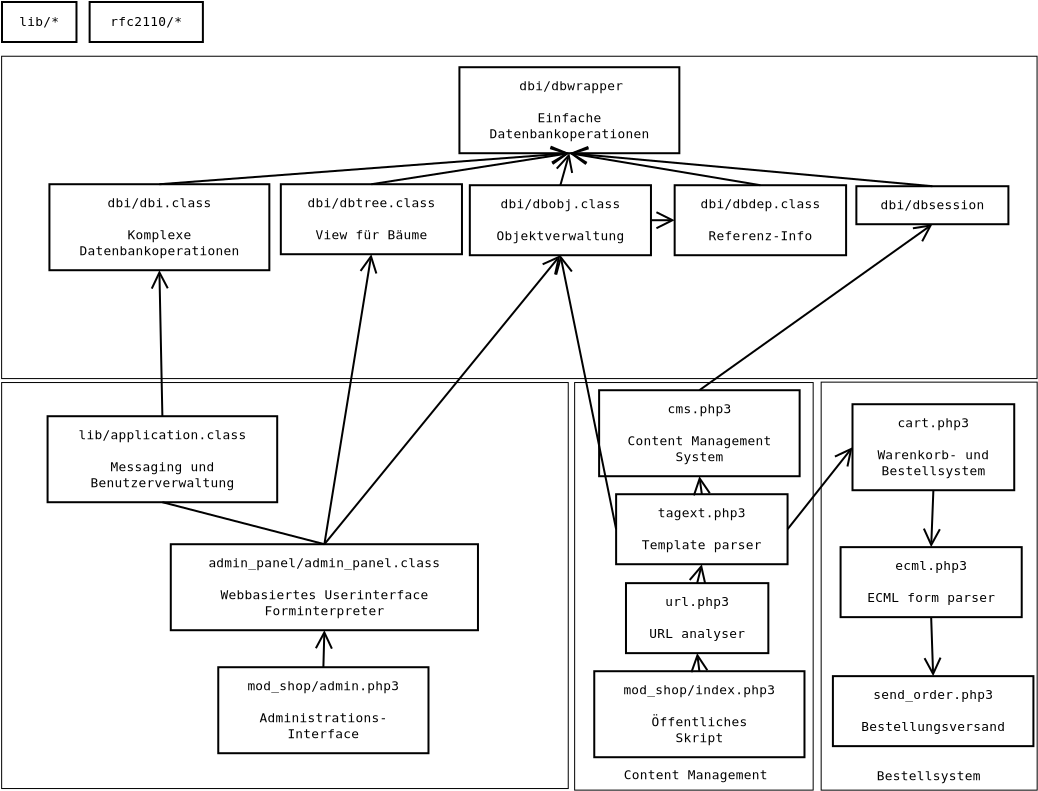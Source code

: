 <?xml version="1.0"?>
<diagram xmlns:dia="http://www.lysator.liu.se/~alla/dia/">
  <diagramdata>
    <attribute name="background">
      <color val="#ffffff"/>
    </attribute>
    <attribute name="paper">
      <composite type="paper">
        <attribute name="name">
          <string>#A4#</string>
        </attribute>
        <attribute name="tmargin">
          <real val="2.82"/>
        </attribute>
        <attribute name="bmargin">
          <real val="2.82"/>
        </attribute>
        <attribute name="lmargin">
          <real val="2.82"/>
        </attribute>
        <attribute name="rmargin">
          <real val="2.82"/>
        </attribute>
        <attribute name="is_portrait">
          <boolean val="true"/>
        </attribute>
        <attribute name="scaling">
          <real val="1"/>
        </attribute>
        <attribute name="fitto">
          <boolean val="false"/>
        </attribute>
      </composite>
    </attribute>
    <attribute name="grid">
      <composite type="grid">
        <attribute name="width_x">
          <real val="1"/>
        </attribute>
        <attribute name="width_y">
          <real val="1"/>
        </attribute>
        <attribute name="visible_x">
          <int val="1"/>
        </attribute>
        <attribute name="visible_y">
          <int val="1"/>
        </attribute>
      </composite>
    </attribute>
    <attribute name="guides">
      <composite type="guides">
        <attribute name="hguides"/>
        <attribute name="vguides"/>
      </composite>
    </attribute>
  </diagramdata>
  <layer name="Background" visible="true">
    <object type="Standard - Box" version="0" id="O0">
      <attribute name="obj_pos">
        <point val="41.939,20.246"/>
      </attribute>
      <attribute name="obj_bb">
        <rectangle val="41.914,20.221;52.764,40.671"/>
      </attribute>
      <attribute name="elem_corner">
        <point val="41.939,20.246"/>
      </attribute>
      <attribute name="elem_width">
        <real val="10.8"/>
      </attribute>
      <attribute name="elem_height">
        <real val="20.4"/>
      </attribute>
      <attribute name="border_width">
        <real val="0.05"/>
      </attribute>
      <attribute name="show_background">
        <boolean val="true"/>
      </attribute>
    </object>
    <object type="Standard - Box" version="0" id="O1">
      <attribute name="obj_pos">
        <point val="29.613,20.266"/>
      </attribute>
      <attribute name="obj_bb">
        <rectangle val="29.588,20.241;41.564,40.671"/>
      </attribute>
      <attribute name="elem_corner">
        <point val="29.613,20.266"/>
      </attribute>
      <attribute name="elem_width">
        <real val="11.926"/>
      </attribute>
      <attribute name="elem_height">
        <real val="20.379"/>
      </attribute>
      <attribute name="border_width">
        <real val="0.05"/>
      </attribute>
      <attribute name="show_background">
        <boolean val="true"/>
      </attribute>
    </object>
    <object type="Standard - Box" version="0" id="O2">
      <attribute name="obj_pos">
        <point val="0.963,20.266"/>
      </attribute>
      <attribute name="obj_bb">
        <rectangle val="0.938,20.241;29.318,40.591"/>
      </attribute>
      <attribute name="elem_corner">
        <point val="0.963,20.266"/>
      </attribute>
      <attribute name="elem_width">
        <real val="28.33"/>
      </attribute>
      <attribute name="elem_height">
        <real val="20.3"/>
      </attribute>
      <attribute name="border_width">
        <real val="0.05"/>
      </attribute>
      <attribute name="show_background">
        <boolean val="true"/>
      </attribute>
    </object>
    <object type="Standard - Box" version="0" id="O3">
      <attribute name="obj_pos">
        <point val="0.962,3.951"/>
      </attribute>
      <attribute name="obj_bb">
        <rectangle val="0.937,3.926;52.759,20.093"/>
      </attribute>
      <attribute name="elem_corner">
        <point val="0.962,3.951"/>
      </attribute>
      <attribute name="elem_width">
        <real val="51.772"/>
      </attribute>
      <attribute name="elem_height">
        <real val="16.117"/>
      </attribute>
      <attribute name="border_width">
        <real val="0.05"/>
      </attribute>
      <attribute name="show_background">
        <boolean val="true"/>
      </attribute>
    </object>
    <object type="Flowchart - Box" version="0" id="O4">
      <attribute name="obj_pos">
        <point val="23.852,4.5"/>
      </attribute>
      <attribute name="obj_bb">
        <rectangle val="23.802,4.45;34.898,8.85"/>
      </attribute>
      <attribute name="elem_corner">
        <point val="23.852,4.5"/>
      </attribute>
      <attribute name="elem_width">
        <real val="10.996"/>
      </attribute>
      <attribute name="elem_height">
        <real val="4.3"/>
      </attribute>
      <attribute name="show_background">
        <boolean val="true"/>
      </attribute>
      <attribute name="padding">
        <real val="0.5"/>
      </attribute>
      <attribute name="text">
        <composite type="text">
          <attribute name="string">
            <string>#dbi/dbwrapper

Einfache
Datenbankoperationen#</string>
          </attribute>
          <attribute name="font">
            <font name="Courier"/>
          </attribute>
          <attribute name="height">
            <real val="0.8"/>
          </attribute>
          <attribute name="pos">
            <point val="29.35,5.645"/>
          </attribute>
          <attribute name="color">
            <color val="#000000"/>
          </attribute>
          <attribute name="alignment">
            <enum val="1"/>
          </attribute>
        </composite>
      </attribute>
    </object>
    <object type="Flowchart - Box" version="0" id="O5">
      <attribute name="obj_pos">
        <point val="3.352,10.35"/>
      </attribute>
      <attribute name="obj_bb">
        <rectangle val="3.302,10.3;14.398,14.7"/>
      </attribute>
      <attribute name="elem_corner">
        <point val="3.352,10.35"/>
      </attribute>
      <attribute name="elem_width">
        <real val="10.996"/>
      </attribute>
      <attribute name="elem_height">
        <real val="4.3"/>
      </attribute>
      <attribute name="show_background">
        <boolean val="true"/>
      </attribute>
      <attribute name="padding">
        <real val="0.5"/>
      </attribute>
      <attribute name="text">
        <composite type="text">
          <attribute name="string">
            <string>#dbi/dbi.class

Komplexe
Datenbankoperationen#</string>
          </attribute>
          <attribute name="font">
            <font name="Courier"/>
          </attribute>
          <attribute name="height">
            <real val="0.8"/>
          </attribute>
          <attribute name="pos">
            <point val="8.85,11.495"/>
          </attribute>
          <attribute name="color">
            <color val="#000000"/>
          </attribute>
          <attribute name="alignment">
            <enum val="1"/>
          </attribute>
        </composite>
      </attribute>
    </object>
    <object type="Flowchart - Box" version="0" id="O6">
      <attribute name="obj_pos">
        <point val="3.26,21.95"/>
      </attribute>
      <attribute name="obj_bb">
        <rectangle val="3.21,21.9;14.79,26.3"/>
      </attribute>
      <attribute name="elem_corner">
        <point val="3.26,21.95"/>
      </attribute>
      <attribute name="elem_width">
        <real val="11.481"/>
      </attribute>
      <attribute name="elem_height">
        <real val="4.3"/>
      </attribute>
      <attribute name="show_background">
        <boolean val="true"/>
      </attribute>
      <attribute name="padding">
        <real val="0.5"/>
      </attribute>
      <attribute name="text">
        <composite type="text">
          <attribute name="string">
            <string>#lib/application.class

Messaging und
Benutzerverwaltung#</string>
          </attribute>
          <attribute name="font">
            <font name="Courier"/>
          </attribute>
          <attribute name="height">
            <real val="0.8"/>
          </attribute>
          <attribute name="pos">
            <point val="9,23.095"/>
          </attribute>
          <attribute name="color">
            <color val="#000000"/>
          </attribute>
          <attribute name="alignment">
            <enum val="1"/>
          </attribute>
        </composite>
      </attribute>
    </object>
    <object type="Flowchart - Box" version="0" id="O7">
      <attribute name="obj_pos">
        <point val="9.42,28.35"/>
      </attribute>
      <attribute name="obj_bb">
        <rectangle val="9.37,28.3;24.83,32.7"/>
      </attribute>
      <attribute name="elem_corner">
        <point val="9.42,28.35"/>
      </attribute>
      <attribute name="elem_width">
        <real val="15.359"/>
      </attribute>
      <attribute name="elem_height">
        <real val="4.3"/>
      </attribute>
      <attribute name="show_background">
        <boolean val="true"/>
      </attribute>
      <attribute name="padding">
        <real val="0.5"/>
      </attribute>
      <attribute name="text">
        <composite type="text">
          <attribute name="string">
            <string>#admin_panel/admin_panel.class

Webbasiertes Userinterface
Forminterpreter#</string>
          </attribute>
          <attribute name="font">
            <font name="Courier"/>
          </attribute>
          <attribute name="height">
            <real val="0.8"/>
          </attribute>
          <attribute name="pos">
            <point val="17.1,29.495"/>
          </attribute>
          <attribute name="color">
            <color val="#000000"/>
          </attribute>
          <attribute name="alignment">
            <enum val="1"/>
          </attribute>
        </composite>
      </attribute>
    </object>
    <object type="Flowchart - Box" version="0" id="O8">
      <attribute name="obj_pos">
        <point val="14.922,10.35"/>
      </attribute>
      <attribute name="obj_bb">
        <rectangle val="14.872,10.3;24.028,13.9"/>
      </attribute>
      <attribute name="elem_corner">
        <point val="14.922,10.35"/>
      </attribute>
      <attribute name="elem_width">
        <real val="9.057"/>
      </attribute>
      <attribute name="elem_height">
        <real val="3.5"/>
      </attribute>
      <attribute name="show_background">
        <boolean val="true"/>
      </attribute>
      <attribute name="padding">
        <real val="0.5"/>
      </attribute>
      <attribute name="text">
        <composite type="text">
          <attribute name="string">
            <string>#dbi/dbtree.class

View f&#252;r B&#228;ume#</string>
          </attribute>
          <attribute name="font">
            <font name="Courier"/>
          </attribute>
          <attribute name="height">
            <real val="0.8"/>
          </attribute>
          <attribute name="pos">
            <point val="19.45,11.495"/>
          </attribute>
          <attribute name="color">
            <color val="#000000"/>
          </attribute>
          <attribute name="alignment">
            <enum val="1"/>
          </attribute>
        </composite>
      </attribute>
    </object>
    <object type="Flowchart - Box" version="0" id="O9">
      <attribute name="obj_pos">
        <point val="43.699,10.45"/>
      </attribute>
      <attribute name="obj_bb">
        <rectangle val="43.649,10.4;51.351,12.4"/>
      </attribute>
      <attribute name="elem_corner">
        <point val="43.699,10.45"/>
      </attribute>
      <attribute name="elem_width">
        <real val="7.602"/>
      </attribute>
      <attribute name="elem_height">
        <real val="1.9"/>
      </attribute>
      <attribute name="show_background">
        <boolean val="true"/>
      </attribute>
      <attribute name="padding">
        <real val="0.5"/>
      </attribute>
      <attribute name="text">
        <composite type="text">
          <attribute name="string">
            <string>#dbi/dbsession#</string>
          </attribute>
          <attribute name="font">
            <font name="Courier"/>
          </attribute>
          <attribute name="height">
            <real val="0.8"/>
          </attribute>
          <attribute name="pos">
            <point val="47.5,11.595"/>
          </attribute>
          <attribute name="color">
            <color val="#000000"/>
          </attribute>
          <attribute name="alignment">
            <enum val="1"/>
          </attribute>
        </composite>
      </attribute>
    </object>
    <object type="Flowchart - Box" version="0" id="O10">
      <attribute name="obj_pos">
        <point val="34.614,10.4"/>
      </attribute>
      <attribute name="obj_bb">
        <rectangle val="34.564,10.35;43.236,13.95"/>
      </attribute>
      <attribute name="elem_corner">
        <point val="34.614,10.4"/>
      </attribute>
      <attribute name="elem_width">
        <real val="8.572"/>
      </attribute>
      <attribute name="elem_height">
        <real val="3.5"/>
      </attribute>
      <attribute name="show_background">
        <boolean val="true"/>
      </attribute>
      <attribute name="padding">
        <real val="0.5"/>
      </attribute>
      <attribute name="text">
        <composite type="text">
          <attribute name="string">
            <string>#dbi/dbdep.class

Referenz-Info#</string>
          </attribute>
          <attribute name="font">
            <font name="Courier"/>
          </attribute>
          <attribute name="height">
            <real val="0.8"/>
          </attribute>
          <attribute name="pos">
            <point val="38.9,11.545"/>
          </attribute>
          <attribute name="color">
            <color val="#000000"/>
          </attribute>
          <attribute name="alignment">
            <enum val="1"/>
          </attribute>
        </composite>
      </attribute>
    </object>
    <object type="Flowchart - Box" version="0" id="O11">
      <attribute name="obj_pos">
        <point val="30.837,20.65"/>
      </attribute>
      <attribute name="obj_bb">
        <rectangle val="30.787,20.6;40.913,25"/>
      </attribute>
      <attribute name="elem_corner">
        <point val="30.837,20.65"/>
      </attribute>
      <attribute name="elem_width">
        <real val="10.026"/>
      </attribute>
      <attribute name="elem_height">
        <real val="4.3"/>
      </attribute>
      <attribute name="show_background">
        <boolean val="true"/>
      </attribute>
      <attribute name="padding">
        <real val="0.5"/>
      </attribute>
      <attribute name="text">
        <composite type="text">
          <attribute name="string">
            <string>#cms.php3

Content Management
System#</string>
          </attribute>
          <attribute name="font">
            <font name="Courier"/>
          </attribute>
          <attribute name="height">
            <real val="0.8"/>
          </attribute>
          <attribute name="pos">
            <point val="35.85,21.795"/>
          </attribute>
          <attribute name="color">
            <color val="#000000"/>
          </attribute>
          <attribute name="alignment">
            <enum val="1"/>
          </attribute>
        </composite>
      </attribute>
    </object>
    <object type="Flowchart - Box" version="0" id="O12">
      <attribute name="obj_pos">
        <point val="43.506,21.35"/>
      </attribute>
      <attribute name="obj_bb">
        <rectangle val="43.456,21.3;51.644,25.7"/>
      </attribute>
      <attribute name="elem_corner">
        <point val="43.506,21.35"/>
      </attribute>
      <attribute name="elem_width">
        <real val="8.087"/>
      </attribute>
      <attribute name="elem_height">
        <real val="4.3"/>
      </attribute>
      <attribute name="show_background">
        <boolean val="true"/>
      </attribute>
      <attribute name="padding">
        <real val="0.5"/>
      </attribute>
      <attribute name="text">
        <composite type="text">
          <attribute name="string">
            <string>#cart.php3

Warenkorb- und
Bestellsystem#</string>
          </attribute>
          <attribute name="font">
            <font name="Courier"/>
          </attribute>
          <attribute name="height">
            <real val="0.8"/>
          </attribute>
          <attribute name="pos">
            <point val="47.55,22.495"/>
          </attribute>
          <attribute name="color">
            <color val="#000000"/>
          </attribute>
          <attribute name="alignment">
            <enum val="1"/>
          </attribute>
        </composite>
      </attribute>
    </object>
    <object type="Flowchart - Box" version="0" id="O13">
      <attribute name="obj_pos">
        <point val="24.372,10.4"/>
      </attribute>
      <attribute name="obj_bb">
        <rectangle val="24.322,10.35;33.478,13.95"/>
      </attribute>
      <attribute name="elem_corner">
        <point val="24.372,10.4"/>
      </attribute>
      <attribute name="elem_width">
        <real val="9.057"/>
      </attribute>
      <attribute name="elem_height">
        <real val="3.5"/>
      </attribute>
      <attribute name="show_background">
        <boolean val="true"/>
      </attribute>
      <attribute name="padding">
        <real val="0.5"/>
      </attribute>
      <attribute name="text">
        <composite type="text">
          <attribute name="string">
            <string>#dbi/dbobj.class

Objektverwaltung#</string>
          </attribute>
          <attribute name="font">
            <font name="Courier"/>
          </attribute>
          <attribute name="height">
            <real val="0.8"/>
          </attribute>
          <attribute name="pos">
            <point val="28.9,11.545"/>
          </attribute>
          <attribute name="color">
            <color val="#000000"/>
          </attribute>
          <attribute name="alignment">
            <enum val="1"/>
          </attribute>
        </composite>
      </attribute>
    </object>
    <object type="Flowchart - Box" version="0" id="O14">
      <attribute name="obj_pos">
        <point val="11.794,34.5"/>
      </attribute>
      <attribute name="obj_bb">
        <rectangle val="11.744,34.45;22.356,38.85"/>
      </attribute>
      <attribute name="elem_corner">
        <point val="11.794,34.5"/>
      </attribute>
      <attribute name="elem_width">
        <real val="10.511"/>
      </attribute>
      <attribute name="elem_height">
        <real val="4.3"/>
      </attribute>
      <attribute name="show_background">
        <boolean val="true"/>
      </attribute>
      <attribute name="padding">
        <real val="0.5"/>
      </attribute>
      <attribute name="text">
        <composite type="text">
          <attribute name="string">
            <string>#mod_shop/admin.php3

Administrations-
Interface#</string>
          </attribute>
          <attribute name="font">
            <font name="Courier"/>
          </attribute>
          <attribute name="height">
            <real val="0.8"/>
          </attribute>
          <attribute name="pos">
            <point val="17.05,35.645"/>
          </attribute>
          <attribute name="color">
            <color val="#000000"/>
          </attribute>
          <attribute name="alignment">
            <enum val="1"/>
          </attribute>
        </composite>
      </attribute>
    </object>
    <object type="Flowchart - Box" version="0" id="O15">
      <attribute name="obj_pos">
        <point val="30.594,34.7"/>
      </attribute>
      <attribute name="obj_bb">
        <rectangle val="30.544,34.65;41.156,39.05"/>
      </attribute>
      <attribute name="elem_corner">
        <point val="30.594,34.7"/>
      </attribute>
      <attribute name="elem_width">
        <real val="10.511"/>
      </attribute>
      <attribute name="elem_height">
        <real val="4.3"/>
      </attribute>
      <attribute name="show_background">
        <boolean val="true"/>
      </attribute>
      <attribute name="padding">
        <real val="0.5"/>
      </attribute>
      <attribute name="text">
        <composite type="text">
          <attribute name="string">
            <string>#mod_shop/index.php3

&#214;ffentliches
Skript#</string>
          </attribute>
          <attribute name="font">
            <font name="Courier"/>
          </attribute>
          <attribute name="height">
            <real val="0.8"/>
          </attribute>
          <attribute name="pos">
            <point val="35.85,35.845"/>
          </attribute>
          <attribute name="color">
            <color val="#000000"/>
          </attribute>
          <attribute name="alignment">
            <enum val="1"/>
          </attribute>
        </composite>
      </attribute>
    </object>
    <object type="Standard - Line" version="0" id="O16">
      <attribute name="obj_pos">
        <point val="17.05,34.5"/>
      </attribute>
      <attribute name="obj_bb">
        <rectangle val="16.2,31.8;17.95,35.35"/>
      </attribute>
      <attribute name="conn_endpoints">
        <point val="17.05,34.5"/>
        <point val="17.1,32.65"/>
      </attribute>
      <attribute name="numcp">
        <int val="1"/>
      </attribute>
      <attribute name="end_arrow">
        <enum val="1"/>
      </attribute>
      <attribute name="end_arrow_length">
        <real val="0.8"/>
      </attribute>
      <attribute name="end_arrow_width">
        <real val="0.8"/>
      </attribute>
      <connections>
        <connection handle="0" to="O14" connection="2"/>
        <connection handle="1" to="O7" connection="13"/>
      </connections>
    </object>
    <object type="Standard - Line" version="0" id="O17">
      <attribute name="obj_pos">
        <point val="17.1,28.35"/>
      </attribute>
      <attribute name="obj_bb">
        <rectangle val="8.95,26.2;17.15,28.4"/>
      </attribute>
      <attribute name="conn_endpoints">
        <point val="17.1,28.35"/>
        <point val="9,26.25"/>
      </attribute>
      <attribute name="numcp">
        <int val="1"/>
      </attribute>
      <connections>
        <connection handle="0" to="O7" connection="2"/>
        <connection handle="1" to="O6" connection="13"/>
      </connections>
    </object>
    <object type="Standard - Line" version="0" id="O18">
      <attribute name="obj_pos">
        <point val="9,21.95"/>
      </attribute>
      <attribute name="obj_bb">
        <rectangle val="8,13.8;9.85,22.8"/>
      </attribute>
      <attribute name="conn_endpoints">
        <point val="9,21.95"/>
        <point val="8.85,14.65"/>
      </attribute>
      <attribute name="numcp">
        <int val="1"/>
      </attribute>
      <attribute name="end_arrow">
        <enum val="1"/>
      </attribute>
      <attribute name="end_arrow_length">
        <real val="0.8"/>
      </attribute>
      <attribute name="end_arrow_width">
        <real val="0.8"/>
      </attribute>
      <connections>
        <connection handle="0" to="O6" connection="2"/>
        <connection handle="1" to="O5" connection="13"/>
      </connections>
    </object>
    <object type="Standard - Line" version="0" id="O19">
      <attribute name="obj_pos">
        <point val="17.1,28.35"/>
      </attribute>
      <attribute name="obj_bb">
        <rectangle val="16.25,13;20.3,29.2"/>
      </attribute>
      <attribute name="conn_endpoints">
        <point val="17.1,28.35"/>
        <point val="19.45,13.85"/>
      </attribute>
      <attribute name="numcp">
        <int val="1"/>
      </attribute>
      <attribute name="end_arrow">
        <enum val="1"/>
      </attribute>
      <attribute name="end_arrow_length">
        <real val="0.8"/>
      </attribute>
      <attribute name="end_arrow_width">
        <real val="0.8"/>
      </attribute>
      <connections>
        <connection handle="0" to="O7" connection="2"/>
        <connection handle="1" to="O8" connection="13"/>
      </connections>
    </object>
    <object type="Standard - Line" version="0" id="O20">
      <attribute name="obj_pos">
        <point val="35.85,20.65"/>
      </attribute>
      <attribute name="obj_bb">
        <rectangle val="35,11.5;48.35,21.5"/>
      </attribute>
      <attribute name="conn_endpoints">
        <point val="35.85,20.65"/>
        <point val="47.5,12.35"/>
      </attribute>
      <attribute name="numcp">
        <int val="1"/>
      </attribute>
      <attribute name="end_arrow">
        <enum val="1"/>
      </attribute>
      <attribute name="end_arrow_length">
        <real val="0.8"/>
      </attribute>
      <attribute name="end_arrow_width">
        <real val="0.8"/>
      </attribute>
      <connections>
        <connection handle="0" to="O11" connection="2"/>
        <connection handle="1" to="O9" connection="13"/>
      </connections>
    </object>
    <object type="Standard - Line" version="0" id="O21">
      <attribute name="obj_pos">
        <point val="35.739,30.296"/>
      </attribute>
      <attribute name="obj_bb">
        <rectangle val="34.889,28.5;36.823,31.146"/>
      </attribute>
      <attribute name="conn_endpoints">
        <point val="35.739,30.296"/>
        <point val="35.973,29.35"/>
      </attribute>
      <attribute name="numcp">
        <int val="1"/>
      </attribute>
      <attribute name="end_arrow">
        <enum val="1"/>
      </attribute>
      <attribute name="end_arrow_length">
        <real val="0.8"/>
      </attribute>
      <attribute name="end_arrow_width">
        <real val="0.8"/>
      </attribute>
      <connections>
        <connection handle="0" to="O35" connection="2"/>
        <connection handle="1" to="O23" connection="13"/>
      </connections>
    </object>
    <object type="Standard - Line" version="0" id="O22">
      <attribute name="obj_pos">
        <point val="17.1,28.35"/>
      </attribute>
      <attribute name="obj_bb">
        <rectangle val="16.25,13.05;29.75,29.2"/>
      </attribute>
      <attribute name="conn_endpoints">
        <point val="17.1,28.35"/>
        <point val="28.9,13.9"/>
      </attribute>
      <attribute name="numcp">
        <int val="1"/>
      </attribute>
      <attribute name="end_arrow">
        <enum val="1"/>
      </attribute>
      <attribute name="end_arrow_length">
        <real val="0.8"/>
      </attribute>
      <attribute name="end_arrow_width">
        <real val="0.8"/>
      </attribute>
      <connections>
        <connection handle="0" to="O7" connection="2"/>
        <connection handle="1" to="O13" connection="13"/>
      </connections>
    </object>
    <object type="Flowchart - Box" version="0" id="O23">
      <attribute name="obj_pos">
        <point val="31.687,25.85"/>
      </attribute>
      <attribute name="obj_bb">
        <rectangle val="31.637,25.8;40.309,29.4"/>
      </attribute>
      <attribute name="elem_corner">
        <point val="31.687,25.85"/>
      </attribute>
      <attribute name="elem_width">
        <real val="8.572"/>
      </attribute>
      <attribute name="elem_height">
        <real val="3.5"/>
      </attribute>
      <attribute name="show_background">
        <boolean val="true"/>
      </attribute>
      <attribute name="padding">
        <real val="0.5"/>
      </attribute>
      <attribute name="text">
        <composite type="text">
          <attribute name="string">
            <string>#tagext.php3

Template parser#</string>
          </attribute>
          <attribute name="font">
            <font name="Courier"/>
          </attribute>
          <attribute name="height">
            <real val="0.8"/>
          </attribute>
          <attribute name="pos">
            <point val="35.973,26.995"/>
          </attribute>
          <attribute name="color">
            <color val="#000000"/>
          </attribute>
          <attribute name="alignment">
            <enum val="1"/>
          </attribute>
        </composite>
      </attribute>
    </object>
    <object type="Standard - Line" version="0" id="O24">
      <attribute name="obj_pos">
        <point val="31.687,27.6"/>
      </attribute>
      <attribute name="obj_bb">
        <rectangle val="28.05,13.05;32.537,28.45"/>
      </attribute>
      <attribute name="conn_endpoints">
        <point val="31.687,27.6"/>
        <point val="28.9,13.9"/>
      </attribute>
      <attribute name="numcp">
        <int val="1"/>
      </attribute>
      <attribute name="end_arrow">
        <enum val="1"/>
      </attribute>
      <attribute name="end_arrow_length">
        <real val="0.8"/>
      </attribute>
      <attribute name="end_arrow_width">
        <real val="0.8"/>
      </attribute>
      <connections>
        <connection handle="0" to="O23" connection="7"/>
        <connection handle="1" to="O13" connection="13"/>
      </connections>
    </object>
    <object type="Standard - Line" version="0" id="O25">
      <attribute name="obj_pos">
        <point val="8.85,10.35"/>
      </attribute>
      <attribute name="obj_bb">
        <rectangle val="8,7.95;30.2,11.2"/>
      </attribute>
      <attribute name="conn_endpoints">
        <point val="8.85,10.35"/>
        <point val="29.35,8.8"/>
      </attribute>
      <attribute name="numcp">
        <int val="1"/>
      </attribute>
      <attribute name="end_arrow">
        <enum val="1"/>
      </attribute>
      <attribute name="end_arrow_length">
        <real val="0.8"/>
      </attribute>
      <attribute name="end_arrow_width">
        <real val="0.8"/>
      </attribute>
      <connections>
        <connection handle="0" to="O5" connection="2"/>
        <connection handle="1" to="O4" connection="13"/>
      </connections>
    </object>
    <object type="Standard - Line" version="0" id="O26">
      <attribute name="obj_pos">
        <point val="19.45,10.35"/>
      </attribute>
      <attribute name="obj_bb">
        <rectangle val="18.6,7.95;30.2,11.2"/>
      </attribute>
      <attribute name="conn_endpoints">
        <point val="19.45,10.35"/>
        <point val="29.35,8.8"/>
      </attribute>
      <attribute name="numcp">
        <int val="1"/>
      </attribute>
      <attribute name="end_arrow">
        <enum val="1"/>
      </attribute>
      <attribute name="end_arrow_length">
        <real val="0.8"/>
      </attribute>
      <attribute name="end_arrow_width">
        <real val="0.8"/>
      </attribute>
      <connections>
        <connection handle="0" to="O8" connection="2"/>
        <connection handle="1" to="O4" connection="13"/>
      </connections>
    </object>
    <object type="Standard - Line" version="0" id="O27">
      <attribute name="obj_pos">
        <point val="28.9,10.4"/>
      </attribute>
      <attribute name="obj_bb">
        <rectangle val="28.05,7.95;30.2,11.25"/>
      </attribute>
      <attribute name="conn_endpoints">
        <point val="28.9,10.4"/>
        <point val="29.35,8.8"/>
      </attribute>
      <attribute name="numcp">
        <int val="1"/>
      </attribute>
      <attribute name="end_arrow">
        <enum val="1"/>
      </attribute>
      <attribute name="end_arrow_length">
        <real val="0.8"/>
      </attribute>
      <attribute name="end_arrow_width">
        <real val="0.8"/>
      </attribute>
      <connections>
        <connection handle="0" to="O13" connection="2"/>
        <connection handle="1" to="O4" connection="13"/>
      </connections>
    </object>
    <object type="Standard - Line" version="0" id="O28">
      <attribute name="obj_pos">
        <point val="38.9,10.4"/>
      </attribute>
      <attribute name="obj_bb">
        <rectangle val="28.5,7.95;39.75,11.25"/>
      </attribute>
      <attribute name="conn_endpoints">
        <point val="38.9,10.4"/>
        <point val="29.35,8.8"/>
      </attribute>
      <attribute name="numcp">
        <int val="1"/>
      </attribute>
      <attribute name="end_arrow">
        <enum val="1"/>
      </attribute>
      <attribute name="end_arrow_length">
        <real val="0.8"/>
      </attribute>
      <attribute name="end_arrow_width">
        <real val="0.8"/>
      </attribute>
      <connections>
        <connection handle="0" to="O10" connection="2"/>
        <connection handle="1" to="O4" connection="13"/>
      </connections>
    </object>
    <object type="Standard - Line" version="0" id="O29">
      <attribute name="obj_pos">
        <point val="47.5,10.45"/>
      </attribute>
      <attribute name="obj_bb">
        <rectangle val="28.5,7.95;48.35,11.3"/>
      </attribute>
      <attribute name="conn_endpoints">
        <point val="47.5,10.45"/>
        <point val="29.35,8.8"/>
      </attribute>
      <attribute name="numcp">
        <int val="1"/>
      </attribute>
      <attribute name="end_arrow">
        <enum val="1"/>
      </attribute>
      <attribute name="end_arrow_length">
        <real val="0.8"/>
      </attribute>
      <attribute name="end_arrow_width">
        <real val="0.8"/>
      </attribute>
      <connections>
        <connection handle="0" to="O9" connection="2"/>
        <connection handle="1" to="O4" connection="13"/>
      </connections>
    </object>
    <object type="Standard - Line" version="0" id="O30">
      <attribute name="obj_pos">
        <point val="33.428,12.15"/>
      </attribute>
      <attribute name="obj_bb">
        <rectangle val="32.578,11.3;35.464,13"/>
      </attribute>
      <attribute name="conn_endpoints">
        <point val="33.428,12.15"/>
        <point val="34.614,12.15"/>
      </attribute>
      <attribute name="numcp">
        <int val="1"/>
      </attribute>
      <attribute name="end_arrow">
        <enum val="1"/>
      </attribute>
      <attribute name="end_arrow_length">
        <real val="0.8"/>
      </attribute>
      <attribute name="end_arrow_width">
        <real val="0.8"/>
      </attribute>
      <connections>
        <connection handle="0" to="O13" connection="8"/>
        <connection handle="1" to="O10" connection="7"/>
      </connections>
    </object>
    <object type="Flowchart - Box" version="0" id="O31">
      <attribute name="obj_pos">
        <point val="0.981,1.239"/>
      </attribute>
      <attribute name="obj_bb">
        <rectangle val="0.931,1.189;4.755,3.289"/>
      </attribute>
      <attribute name="elem_corner">
        <point val="0.981,1.239"/>
      </attribute>
      <attribute name="elem_width">
        <real val="3.724"/>
      </attribute>
      <attribute name="elem_height">
        <real val="2"/>
      </attribute>
      <attribute name="show_background">
        <boolean val="true"/>
      </attribute>
      <attribute name="padding">
        <real val="0.5"/>
      </attribute>
      <attribute name="text">
        <composite type="text">
          <attribute name="string">
            <string>#lib/*#</string>
          </attribute>
          <attribute name="font">
            <font name="Courier"/>
          </attribute>
          <attribute name="height">
            <real val="0.8"/>
          </attribute>
          <attribute name="pos">
            <point val="2.843,2.434"/>
          </attribute>
          <attribute name="color">
            <color val="#000000"/>
          </attribute>
          <attribute name="alignment">
            <enum val="1"/>
          </attribute>
        </composite>
      </attribute>
    </object>
    <object type="Flowchart - Box" version="0" id="O32">
      <attribute name="obj_pos">
        <point val="5.362,1.239"/>
      </attribute>
      <attribute name="obj_bb">
        <rectangle val="5.312,1.189;11.075,3.289"/>
      </attribute>
      <attribute name="elem_corner">
        <point val="5.362,1.239"/>
      </attribute>
      <attribute name="elem_width">
        <real val="5.663"/>
      </attribute>
      <attribute name="elem_height">
        <real val="2"/>
      </attribute>
      <attribute name="show_background">
        <boolean val="true"/>
      </attribute>
      <attribute name="padding">
        <real val="0.5"/>
      </attribute>
      <attribute name="text">
        <composite type="text">
          <attribute name="string">
            <string>#rfc2110/*#</string>
          </attribute>
          <attribute name="font">
            <font name="Courier"/>
          </attribute>
          <attribute name="height">
            <real val="0.8"/>
          </attribute>
          <attribute name="pos">
            <point val="8.193,2.434"/>
          </attribute>
          <attribute name="color">
            <color val="#000000"/>
          </attribute>
          <attribute name="alignment">
            <enum val="1"/>
          </attribute>
        </composite>
      </attribute>
    </object>
    <object type="Flowchart - Box" version="0" id="O33">
      <attribute name="obj_pos">
        <point val="42.91,28.496"/>
      </attribute>
      <attribute name="obj_bb">
        <rectangle val="42.861,28.446;52.017,32.046"/>
      </attribute>
      <attribute name="elem_corner">
        <point val="42.91,28.496"/>
      </attribute>
      <attribute name="elem_width">
        <real val="9.057"/>
      </attribute>
      <attribute name="elem_height">
        <real val="3.5"/>
      </attribute>
      <attribute name="show_background">
        <boolean val="true"/>
      </attribute>
      <attribute name="padding">
        <real val="0.5"/>
      </attribute>
      <attribute name="text">
        <composite type="text">
          <attribute name="string">
            <string>#ecml.php3

ECML form parser#</string>
          </attribute>
          <attribute name="font">
            <font name="Courier"/>
          </attribute>
          <attribute name="height">
            <real val="0.8"/>
          </attribute>
          <attribute name="pos">
            <point val="47.439,29.64"/>
          </attribute>
          <attribute name="color">
            <color val="#000000"/>
          </attribute>
          <attribute name="alignment">
            <enum val="1"/>
          </attribute>
        </composite>
      </attribute>
    </object>
    <object type="Flowchart - Box" version="0" id="O34">
      <attribute name="obj_pos">
        <point val="42.526,34.946"/>
      </attribute>
      <attribute name="obj_bb">
        <rectangle val="42.476,34.896;52.602,38.496"/>
      </attribute>
      <attribute name="elem_corner">
        <point val="42.526,34.946"/>
      </attribute>
      <attribute name="elem_width">
        <real val="10.026"/>
      </attribute>
      <attribute name="elem_height">
        <real val="3.5"/>
      </attribute>
      <attribute name="show_background">
        <boolean val="true"/>
      </attribute>
      <attribute name="padding">
        <real val="0.5"/>
      </attribute>
      <attribute name="text">
        <composite type="text">
          <attribute name="string">
            <string>#send_order.php3

Bestellungsversand#</string>
          </attribute>
          <attribute name="font">
            <font name="Courier"/>
          </attribute>
          <attribute name="height">
            <real val="0.8"/>
          </attribute>
          <attribute name="pos">
            <point val="47.539,36.09"/>
          </attribute>
          <attribute name="color">
            <color val="#000000"/>
          </attribute>
          <attribute name="alignment">
            <enum val="1"/>
          </attribute>
        </composite>
      </attribute>
    </object>
    <object type="Flowchart - Box" version="0" id="O35">
      <attribute name="obj_pos">
        <point val="32.18,30.296"/>
      </attribute>
      <attribute name="obj_bb">
        <rectangle val="32.13,30.246;39.348,33.846"/>
      </attribute>
      <attribute name="elem_corner">
        <point val="32.18,30.296"/>
      </attribute>
      <attribute name="elem_width">
        <real val="7.118"/>
      </attribute>
      <attribute name="elem_height">
        <real val="3.5"/>
      </attribute>
      <attribute name="show_background">
        <boolean val="true"/>
      </attribute>
      <attribute name="padding">
        <real val="0.5"/>
      </attribute>
      <attribute name="text">
        <composite type="text">
          <attribute name="string">
            <string>#url.php3

URL analyser#</string>
          </attribute>
          <attribute name="font">
            <font name="Courier"/>
          </attribute>
          <attribute name="height">
            <real val="0.8"/>
          </attribute>
          <attribute name="pos">
            <point val="35.739,31.44"/>
          </attribute>
          <attribute name="color">
            <color val="#000000"/>
          </attribute>
          <attribute name="alignment">
            <enum val="1"/>
          </attribute>
        </composite>
      </attribute>
    </object>
    <object type="Standard - Line" version="0" id="O36">
      <attribute name="obj_pos">
        <point val="35.85,34.7"/>
      </attribute>
      <attribute name="obj_bb">
        <rectangle val="34.889,32.946;36.7,35.55"/>
      </attribute>
      <attribute name="conn_endpoints">
        <point val="35.85,34.7"/>
        <point val="35.739,33.796"/>
      </attribute>
      <attribute name="numcp">
        <int val="1"/>
      </attribute>
      <attribute name="end_arrow">
        <enum val="1"/>
      </attribute>
      <attribute name="end_arrow_length">
        <real val="0.8"/>
      </attribute>
      <attribute name="end_arrow_width">
        <real val="0.8"/>
      </attribute>
      <connections>
        <connection handle="0" to="O15" connection="2"/>
        <connection handle="1" to="O35" connection="13"/>
      </connections>
    </object>
    <object type="Standard - Line" version="0" id="O37">
      <attribute name="obj_pos">
        <point val="47.55,25.65"/>
      </attribute>
      <attribute name="obj_bb">
        <rectangle val="46.589,24.8;48.4,29.346"/>
      </attribute>
      <attribute name="conn_endpoints">
        <point val="47.55,25.65"/>
        <point val="47.439,28.496"/>
      </attribute>
      <attribute name="numcp">
        <int val="1"/>
      </attribute>
      <attribute name="end_arrow">
        <enum val="1"/>
      </attribute>
      <attribute name="end_arrow_length">
        <real val="0.8"/>
      </attribute>
      <attribute name="end_arrow_width">
        <real val="0.8"/>
      </attribute>
      <connections>
        <connection handle="0" to="O12" connection="13"/>
        <connection handle="1" to="O33" connection="2"/>
      </connections>
    </object>
    <object type="Standard - Line" version="0" id="O38">
      <attribute name="obj_pos">
        <point val="47.439,31.996"/>
      </attribute>
      <attribute name="obj_bb">
        <rectangle val="46.589,31.146;48.389,35.796"/>
      </attribute>
      <attribute name="conn_endpoints">
        <point val="47.439,31.996"/>
        <point val="47.539,34.946"/>
      </attribute>
      <attribute name="numcp">
        <int val="1"/>
      </attribute>
      <attribute name="end_arrow">
        <enum val="1"/>
      </attribute>
      <attribute name="end_arrow_length">
        <real val="0.8"/>
      </attribute>
      <attribute name="end_arrow_width">
        <real val="0.8"/>
      </attribute>
      <connections>
        <connection handle="0" to="O33" connection="13"/>
        <connection handle="1" to="O34" connection="2"/>
      </connections>
    </object>
    <object type="Standard - Text" version="0" id="O39">
      <attribute name="obj_pos">
        <point val="35.664,40.104"/>
      </attribute>
      <attribute name="obj_bb">
        <rectangle val="31.201,39.509;40.127,40.309"/>
      </attribute>
      <attribute name="text">
        <composite type="text">
          <attribute name="string">
            <string>#Content Management#</string>
          </attribute>
          <attribute name="font">
            <font name="Courier"/>
          </attribute>
          <attribute name="height">
            <real val="0.8"/>
          </attribute>
          <attribute name="pos">
            <point val="35.664,40.104"/>
          </attribute>
          <attribute name="color">
            <color val="#000000"/>
          </attribute>
          <attribute name="alignment">
            <enum val="1"/>
          </attribute>
        </composite>
      </attribute>
    </object>
    <object type="Standard - Text" version="0" id="O40">
      <attribute name="obj_pos">
        <point val="47.314,40.154"/>
      </attribute>
      <attribute name="obj_bb">
        <rectangle val="44.062,39.559;50.565,40.359"/>
      </attribute>
      <attribute name="text">
        <composite type="text">
          <attribute name="string">
            <string>#Bestellsystem#</string>
          </attribute>
          <attribute name="font">
            <font name="Courier"/>
          </attribute>
          <attribute name="height">
            <real val="0.8"/>
          </attribute>
          <attribute name="pos">
            <point val="47.314,40.154"/>
          </attribute>
          <attribute name="color">
            <color val="#000000"/>
          </attribute>
          <attribute name="alignment">
            <enum val="1"/>
          </attribute>
        </composite>
      </attribute>
    </object>
    <object type="Standard - Line" version="0" id="O41">
      <attribute name="obj_pos">
        <point val="35.973,25.85"/>
      </attribute>
      <attribute name="obj_bb">
        <rectangle val="35,24.1;36.823,26.7"/>
      </attribute>
      <attribute name="conn_endpoints">
        <point val="35.973,25.85"/>
        <point val="35.85,24.95"/>
      </attribute>
      <attribute name="numcp">
        <int val="1"/>
      </attribute>
      <attribute name="line_width">
        <real val="0.1"/>
      </attribute>
      <attribute name="end_arrow">
        <enum val="1"/>
      </attribute>
      <attribute name="end_arrow_length">
        <real val="0.8"/>
      </attribute>
      <attribute name="end_arrow_width">
        <real val="0.8"/>
      </attribute>
      <connections>
        <connection handle="0" to="O23" connection="2"/>
        <connection handle="1" to="O11" connection="13"/>
      </connections>
    </object>
    <object type="Standard - Line" version="0" id="O42">
      <attribute name="obj_pos">
        <point val="40.259,27.6"/>
      </attribute>
      <attribute name="obj_bb">
        <rectangle val="39.409,22.65;44.356,28.45"/>
      </attribute>
      <attribute name="conn_endpoints">
        <point val="40.259,27.6"/>
        <point val="43.506,23.5"/>
      </attribute>
      <attribute name="numcp">
        <int val="1"/>
      </attribute>
      <attribute name="line_width">
        <real val="0.1"/>
      </attribute>
      <attribute name="end_arrow">
        <enum val="1"/>
      </attribute>
      <attribute name="end_arrow_length">
        <real val="0.8"/>
      </attribute>
      <attribute name="end_arrow_width">
        <real val="0.8"/>
      </attribute>
      <connections>
        <connection handle="0" to="O23" connection="8"/>
        <connection handle="1" to="O12" connection="7"/>
      </connections>
    </object>
  </layer>
</diagram>
